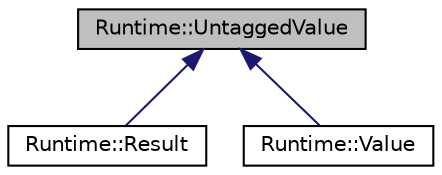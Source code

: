 digraph "Runtime::UntaggedValue"
{
  edge [fontname="Helvetica",fontsize="10",labelfontname="Helvetica",labelfontsize="10"];
  node [fontname="Helvetica",fontsize="10",shape=record];
  Node0 [label="Runtime::UntaggedValue",height=0.2,width=0.4,color="black", fillcolor="grey75", style="filled", fontcolor="black"];
  Node0 -> Node1 [dir="back",color="midnightblue",fontsize="10",style="solid",fontname="Helvetica"];
  Node1 [label="Runtime::Result",height=0.2,width=0.4,color="black", fillcolor="white", style="filled",URL="$struct_runtime_1_1_result.html"];
  Node0 -> Node2 [dir="back",color="midnightblue",fontsize="10",style="solid",fontname="Helvetica"];
  Node2 [label="Runtime::Value",height=0.2,width=0.4,color="black", fillcolor="white", style="filled",URL="$struct_runtime_1_1_value.html"];
}
